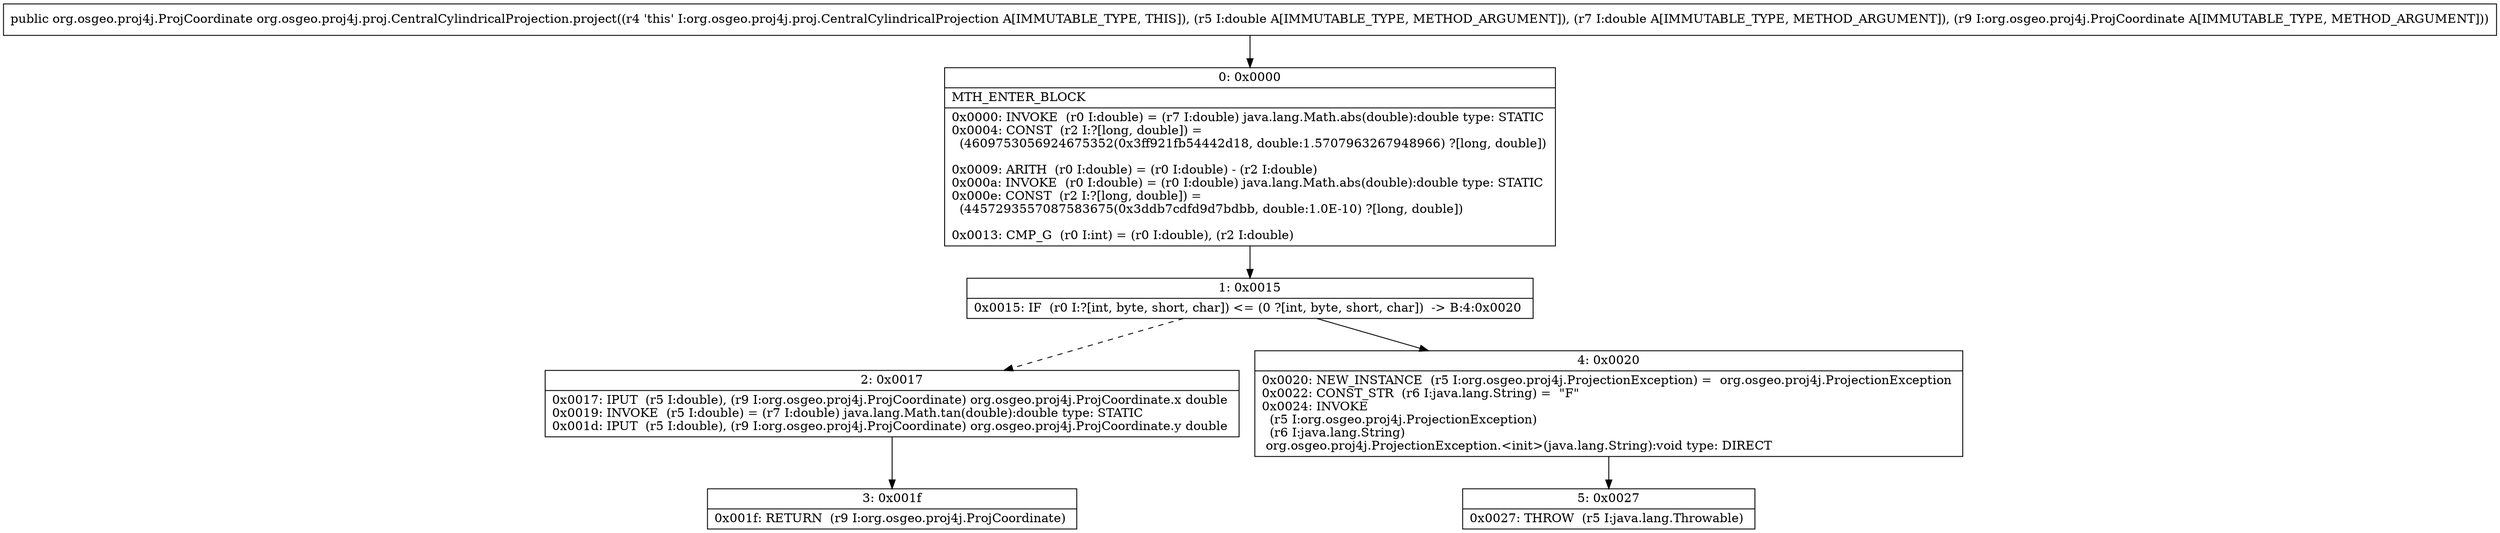 digraph "CFG fororg.osgeo.proj4j.proj.CentralCylindricalProjection.project(DDLorg\/osgeo\/proj4j\/ProjCoordinate;)Lorg\/osgeo\/proj4j\/ProjCoordinate;" {
Node_0 [shape=record,label="{0\:\ 0x0000|MTH_ENTER_BLOCK\l|0x0000: INVOKE  (r0 I:double) = (r7 I:double) java.lang.Math.abs(double):double type: STATIC \l0x0004: CONST  (r2 I:?[long, double]) = \l  (4609753056924675352(0x3ff921fb54442d18, double:1.5707963267948966) ?[long, double])\l \l0x0009: ARITH  (r0 I:double) = (r0 I:double) \- (r2 I:double) \l0x000a: INVOKE  (r0 I:double) = (r0 I:double) java.lang.Math.abs(double):double type: STATIC \l0x000e: CONST  (r2 I:?[long, double]) = \l  (4457293557087583675(0x3ddb7cdfd9d7bdbb, double:1.0E\-10) ?[long, double])\l \l0x0013: CMP_G  (r0 I:int) = (r0 I:double), (r2 I:double) \l}"];
Node_1 [shape=record,label="{1\:\ 0x0015|0x0015: IF  (r0 I:?[int, byte, short, char]) \<= (0 ?[int, byte, short, char])  \-\> B:4:0x0020 \l}"];
Node_2 [shape=record,label="{2\:\ 0x0017|0x0017: IPUT  (r5 I:double), (r9 I:org.osgeo.proj4j.ProjCoordinate) org.osgeo.proj4j.ProjCoordinate.x double \l0x0019: INVOKE  (r5 I:double) = (r7 I:double) java.lang.Math.tan(double):double type: STATIC \l0x001d: IPUT  (r5 I:double), (r9 I:org.osgeo.proj4j.ProjCoordinate) org.osgeo.proj4j.ProjCoordinate.y double \l}"];
Node_3 [shape=record,label="{3\:\ 0x001f|0x001f: RETURN  (r9 I:org.osgeo.proj4j.ProjCoordinate) \l}"];
Node_4 [shape=record,label="{4\:\ 0x0020|0x0020: NEW_INSTANCE  (r5 I:org.osgeo.proj4j.ProjectionException) =  org.osgeo.proj4j.ProjectionException \l0x0022: CONST_STR  (r6 I:java.lang.String) =  \"F\" \l0x0024: INVOKE  \l  (r5 I:org.osgeo.proj4j.ProjectionException)\l  (r6 I:java.lang.String)\l org.osgeo.proj4j.ProjectionException.\<init\>(java.lang.String):void type: DIRECT \l}"];
Node_5 [shape=record,label="{5\:\ 0x0027|0x0027: THROW  (r5 I:java.lang.Throwable) \l}"];
MethodNode[shape=record,label="{public org.osgeo.proj4j.ProjCoordinate org.osgeo.proj4j.proj.CentralCylindricalProjection.project((r4 'this' I:org.osgeo.proj4j.proj.CentralCylindricalProjection A[IMMUTABLE_TYPE, THIS]), (r5 I:double A[IMMUTABLE_TYPE, METHOD_ARGUMENT]), (r7 I:double A[IMMUTABLE_TYPE, METHOD_ARGUMENT]), (r9 I:org.osgeo.proj4j.ProjCoordinate A[IMMUTABLE_TYPE, METHOD_ARGUMENT])) }"];
MethodNode -> Node_0;
Node_0 -> Node_1;
Node_1 -> Node_2[style=dashed];
Node_1 -> Node_4;
Node_2 -> Node_3;
Node_4 -> Node_5;
}

